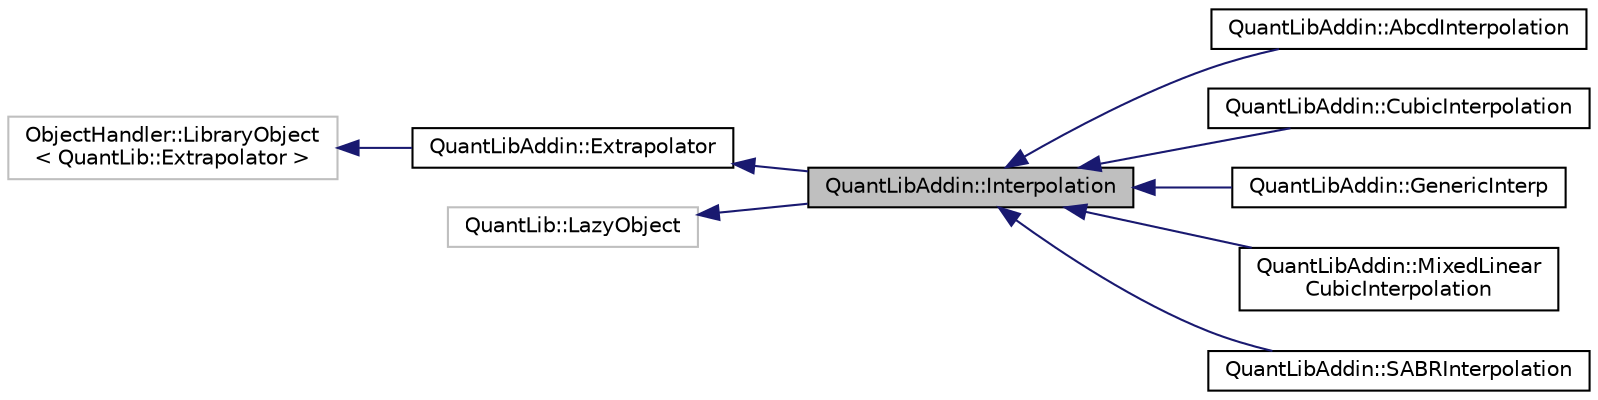 digraph "QuantLibAddin::Interpolation"
{
  edge [fontname="Helvetica",fontsize="10",labelfontname="Helvetica",labelfontsize="10"];
  node [fontname="Helvetica",fontsize="10",shape=record];
  rankdir="LR";
  Node0 [label="QuantLibAddin::Interpolation",height=0.2,width=0.4,color="black", fillcolor="grey75", style="filled", fontcolor="black"];
  Node1 -> Node0 [dir="back",color="midnightblue",fontsize="10",style="solid",fontname="Helvetica"];
  Node1 [label="QuantLibAddin::Extrapolator",height=0.2,width=0.4,color="black", fillcolor="white", style="filled",URL="$class_quant_lib_addin_1_1_extrapolator.html"];
  Node2 -> Node1 [dir="back",color="midnightblue",fontsize="10",style="solid",fontname="Helvetica"];
  Node2 [label="ObjectHandler::LibraryObject\l\< QuantLib::Extrapolator \>",height=0.2,width=0.4,color="grey75", fillcolor="white", style="filled"];
  Node3 -> Node0 [dir="back",color="midnightblue",fontsize="10",style="solid",fontname="Helvetica"];
  Node3 [label="QuantLib::LazyObject",height=0.2,width=0.4,color="grey75", fillcolor="white", style="filled"];
  Node0 -> Node4 [dir="back",color="midnightblue",fontsize="10",style="solid",fontname="Helvetica"];
  Node4 [label="QuantLibAddin::AbcdInterpolation",height=0.2,width=0.4,color="black", fillcolor="white", style="filled",URL="$class_quant_lib_addin_1_1_abcd_interpolation.html"];
  Node0 -> Node5 [dir="back",color="midnightblue",fontsize="10",style="solid",fontname="Helvetica"];
  Node5 [label="QuantLibAddin::CubicInterpolation",height=0.2,width=0.4,color="black", fillcolor="white", style="filled",URL="$class_quant_lib_addin_1_1_cubic_interpolation.html"];
  Node0 -> Node6 [dir="back",color="midnightblue",fontsize="10",style="solid",fontname="Helvetica"];
  Node6 [label="QuantLibAddin::GenericInterp",height=0.2,width=0.4,color="black", fillcolor="white", style="filled",URL="$class_quant_lib_addin_1_1_generic_interp.html"];
  Node0 -> Node7 [dir="back",color="midnightblue",fontsize="10",style="solid",fontname="Helvetica"];
  Node7 [label="QuantLibAddin::MixedLinear\lCubicInterpolation",height=0.2,width=0.4,color="black", fillcolor="white", style="filled",URL="$class_quant_lib_addin_1_1_mixed_linear_cubic_interpolation.html"];
  Node0 -> Node8 [dir="back",color="midnightblue",fontsize="10",style="solid",fontname="Helvetica"];
  Node8 [label="QuantLibAddin::SABRInterpolation",height=0.2,width=0.4,color="black", fillcolor="white", style="filled",URL="$class_quant_lib_addin_1_1_s_a_b_r_interpolation.html"];
}
